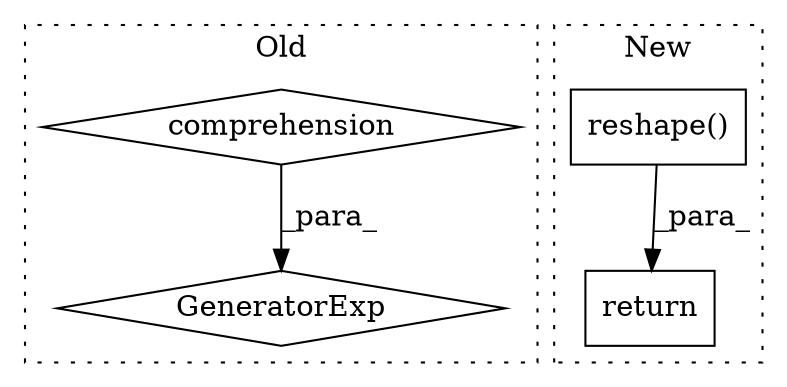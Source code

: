 digraph G {
subgraph cluster0 {
1 [label="GeneratorExp" a="55" s="2005" l="189" shape="diamond"];
3 [label="comprehension" a="45" s="2071" l="3" shape="diamond"];
label = "Old";
style="dotted";
}
subgraph cluster1 {
2 [label="reshape()" a="75" s="4641,4667" l="10,1" shape="box"];
4 [label="return" a="93" s="4735" l="7" shape="box"];
label = "New";
style="dotted";
}
2 -> 4 [label="_para_"];
3 -> 1 [label="_para_"];
}